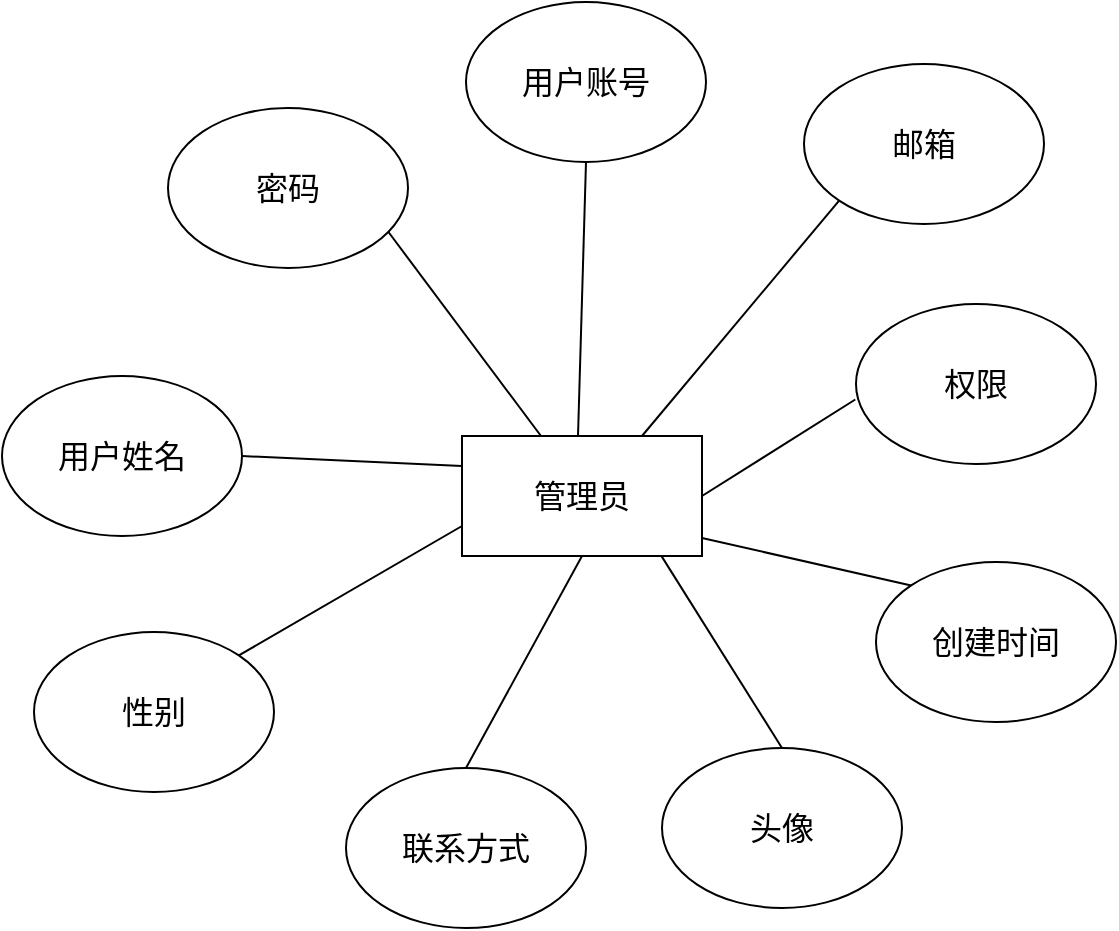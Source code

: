 <mxfile version="26.1.3">
  <diagram name="第 1 页" id="YtDws54jznEyTC2R4-XZ">
    <mxGraphModel dx="1914" dy="1313" grid="0" gridSize="10" guides="1" tooltips="1" connect="1" arrows="1" fold="1" page="0" pageScale="1" pageWidth="827" pageHeight="583" math="0" shadow="0">
      <root>
        <mxCell id="0" />
        <mxCell id="1" parent="0" />
        <mxCell id="4XSdTfRanLb3XRQlyCiQ-1" value="管理员" style="rounded=0;whiteSpace=wrap;html=1;fontSize=16;" vertex="1" parent="1">
          <mxGeometry x="156" y="133" width="120" height="60" as="geometry" />
        </mxCell>
        <mxCell id="4XSdTfRanLb3XRQlyCiQ-2" value="密码" style="ellipse;whiteSpace=wrap;html=1;fontSize=16;" vertex="1" parent="1">
          <mxGeometry x="9" y="-31" width="120" height="80" as="geometry" />
        </mxCell>
        <mxCell id="4XSdTfRanLb3XRQlyCiQ-3" value="用户账号" style="ellipse;whiteSpace=wrap;html=1;fontSize=16;" vertex="1" parent="1">
          <mxGeometry x="158" y="-84" width="120" height="80" as="geometry" />
        </mxCell>
        <mxCell id="4XSdTfRanLb3XRQlyCiQ-4" value="邮箱" style="ellipse;whiteSpace=wrap;html=1;fontSize=16;" vertex="1" parent="1">
          <mxGeometry x="327" y="-53" width="120" height="80" as="geometry" />
        </mxCell>
        <mxCell id="4XSdTfRanLb3XRQlyCiQ-6" value="" style="endArrow=none;html=1;rounded=0;fontSize=16;startSize=8;endSize=8;curved=1;entryX=0.5;entryY=1;entryDx=0;entryDy=0;" edge="1" parent="1" target="4XSdTfRanLb3XRQlyCiQ-3">
          <mxGeometry width="50" height="50" relative="1" as="geometry">
            <mxPoint x="214" y="133" as="sourcePoint" />
            <mxPoint x="264" y="83" as="targetPoint" />
          </mxGeometry>
        </mxCell>
        <mxCell id="4XSdTfRanLb3XRQlyCiQ-7" value="用户姓名" style="ellipse;whiteSpace=wrap;html=1;fontSize=16;" vertex="1" parent="1">
          <mxGeometry x="-74" y="103" width="120" height="80" as="geometry" />
        </mxCell>
        <mxCell id="4XSdTfRanLb3XRQlyCiQ-8" value="性别" style="ellipse;whiteSpace=wrap;html=1;fontSize=16;" vertex="1" parent="1">
          <mxGeometry x="-58" y="231" width="120" height="80" as="geometry" />
        </mxCell>
        <mxCell id="4XSdTfRanLb3XRQlyCiQ-9" value="联系方式" style="ellipse;whiteSpace=wrap;html=1;fontSize=16;" vertex="1" parent="1">
          <mxGeometry x="98" y="299" width="120" height="80" as="geometry" />
        </mxCell>
        <mxCell id="4XSdTfRanLb3XRQlyCiQ-10" value="头像" style="ellipse;whiteSpace=wrap;html=1;fontSize=16;" vertex="1" parent="1">
          <mxGeometry x="256" y="289" width="120" height="80" as="geometry" />
        </mxCell>
        <mxCell id="4XSdTfRanLb3XRQlyCiQ-11" value="创建时间" style="ellipse;whiteSpace=wrap;html=1;fontSize=16;" vertex="1" parent="1">
          <mxGeometry x="363" y="196" width="120" height="80" as="geometry" />
        </mxCell>
        <mxCell id="4XSdTfRanLb3XRQlyCiQ-12" value="权限" style="ellipse;whiteSpace=wrap;html=1;fontSize=16;" vertex="1" parent="1">
          <mxGeometry x="353" y="67" width="120" height="80" as="geometry" />
        </mxCell>
        <mxCell id="4XSdTfRanLb3XRQlyCiQ-13" value="" style="endArrow=none;html=1;rounded=0;fontSize=16;startSize=8;endSize=8;curved=1;entryX=0.917;entryY=0.772;entryDx=0;entryDy=0;entryPerimeter=0;" edge="1" parent="1" target="4XSdTfRanLb3XRQlyCiQ-2">
          <mxGeometry width="50" height="50" relative="1" as="geometry">
            <mxPoint x="195.5" y="133" as="sourcePoint" />
            <mxPoint x="120.5" y="41" as="targetPoint" />
          </mxGeometry>
        </mxCell>
        <mxCell id="4XSdTfRanLb3XRQlyCiQ-14" value="" style="endArrow=none;html=1;rounded=0;fontSize=16;startSize=8;endSize=8;curved=1;entryX=0;entryY=1;entryDx=0;entryDy=0;exitX=0.75;exitY=0;exitDx=0;exitDy=0;" edge="1" parent="1" source="4XSdTfRanLb3XRQlyCiQ-1" target="4XSdTfRanLb3XRQlyCiQ-4">
          <mxGeometry width="50" height="50" relative="1" as="geometry">
            <mxPoint x="245" y="133" as="sourcePoint" />
            <mxPoint x="295" y="83" as="targetPoint" />
          </mxGeometry>
        </mxCell>
        <mxCell id="4XSdTfRanLb3XRQlyCiQ-15" value="" style="endArrow=none;html=1;rounded=0;fontSize=16;startSize=8;endSize=8;curved=1;entryX=-0.003;entryY=0.597;entryDx=0;entryDy=0;entryPerimeter=0;exitX=1;exitY=0.5;exitDx=0;exitDy=0;" edge="1" parent="1" source="4XSdTfRanLb3XRQlyCiQ-1" target="4XSdTfRanLb3XRQlyCiQ-12">
          <mxGeometry width="50" height="50" relative="1" as="geometry">
            <mxPoint x="275" y="167" as="sourcePoint" />
            <mxPoint x="325" y="117" as="targetPoint" />
          </mxGeometry>
        </mxCell>
        <mxCell id="4XSdTfRanLb3XRQlyCiQ-16" value="" style="endArrow=none;html=1;rounded=0;fontSize=16;startSize=8;endSize=8;curved=1;exitX=0.5;exitY=0;exitDx=0;exitDy=0;entryX=0.5;entryY=1;entryDx=0;entryDy=0;" edge="1" parent="1" source="4XSdTfRanLb3XRQlyCiQ-9" target="4XSdTfRanLb3XRQlyCiQ-1">
          <mxGeometry width="50" height="50" relative="1" as="geometry">
            <mxPoint x="175" y="243" as="sourcePoint" />
            <mxPoint x="225" y="193" as="targetPoint" />
          </mxGeometry>
        </mxCell>
        <mxCell id="4XSdTfRanLb3XRQlyCiQ-17" value="" style="endArrow=none;html=1;rounded=0;fontSize=16;startSize=8;endSize=8;curved=1;entryX=0;entryY=0;entryDx=0;entryDy=0;" edge="1" parent="1" target="4XSdTfRanLb3XRQlyCiQ-11">
          <mxGeometry width="50" height="50" relative="1" as="geometry">
            <mxPoint x="276" y="184" as="sourcePoint" />
            <mxPoint x="326" y="134" as="targetPoint" />
          </mxGeometry>
        </mxCell>
        <mxCell id="4XSdTfRanLb3XRQlyCiQ-18" value="" style="endArrow=none;html=1;rounded=0;fontSize=16;startSize=8;endSize=8;curved=1;exitX=0.5;exitY=0;exitDx=0;exitDy=0;entryX=0.832;entryY=1.003;entryDx=0;entryDy=0;entryPerimeter=0;" edge="1" parent="1" source="4XSdTfRanLb3XRQlyCiQ-10" target="4XSdTfRanLb3XRQlyCiQ-1">
          <mxGeometry width="50" height="50" relative="1" as="geometry">
            <mxPoint x="211" y="244" as="sourcePoint" />
            <mxPoint x="259" y="204" as="targetPoint" />
          </mxGeometry>
        </mxCell>
        <mxCell id="4XSdTfRanLb3XRQlyCiQ-19" value="" style="endArrow=none;html=1;rounded=0;fontSize=16;startSize=8;endSize=8;curved=1;exitX=1;exitY=0.5;exitDx=0;exitDy=0;entryX=0;entryY=0.25;entryDx=0;entryDy=0;" edge="1" parent="1" source="4XSdTfRanLb3XRQlyCiQ-7" target="4XSdTfRanLb3XRQlyCiQ-1">
          <mxGeometry width="50" height="50" relative="1" as="geometry">
            <mxPoint x="106" y="197" as="sourcePoint" />
            <mxPoint x="156" y="147" as="targetPoint" />
          </mxGeometry>
        </mxCell>
        <mxCell id="4XSdTfRanLb3XRQlyCiQ-20" value="" style="endArrow=none;html=1;rounded=0;fontSize=16;startSize=8;endSize=8;curved=1;exitX=1;exitY=0;exitDx=0;exitDy=0;entryX=0;entryY=0.75;entryDx=0;entryDy=0;" edge="1" parent="1" source="4XSdTfRanLb3XRQlyCiQ-8" target="4XSdTfRanLb3XRQlyCiQ-1">
          <mxGeometry width="50" height="50" relative="1" as="geometry">
            <mxPoint x="106" y="212" as="sourcePoint" />
            <mxPoint x="156" y="162" as="targetPoint" />
          </mxGeometry>
        </mxCell>
      </root>
    </mxGraphModel>
  </diagram>
</mxfile>
